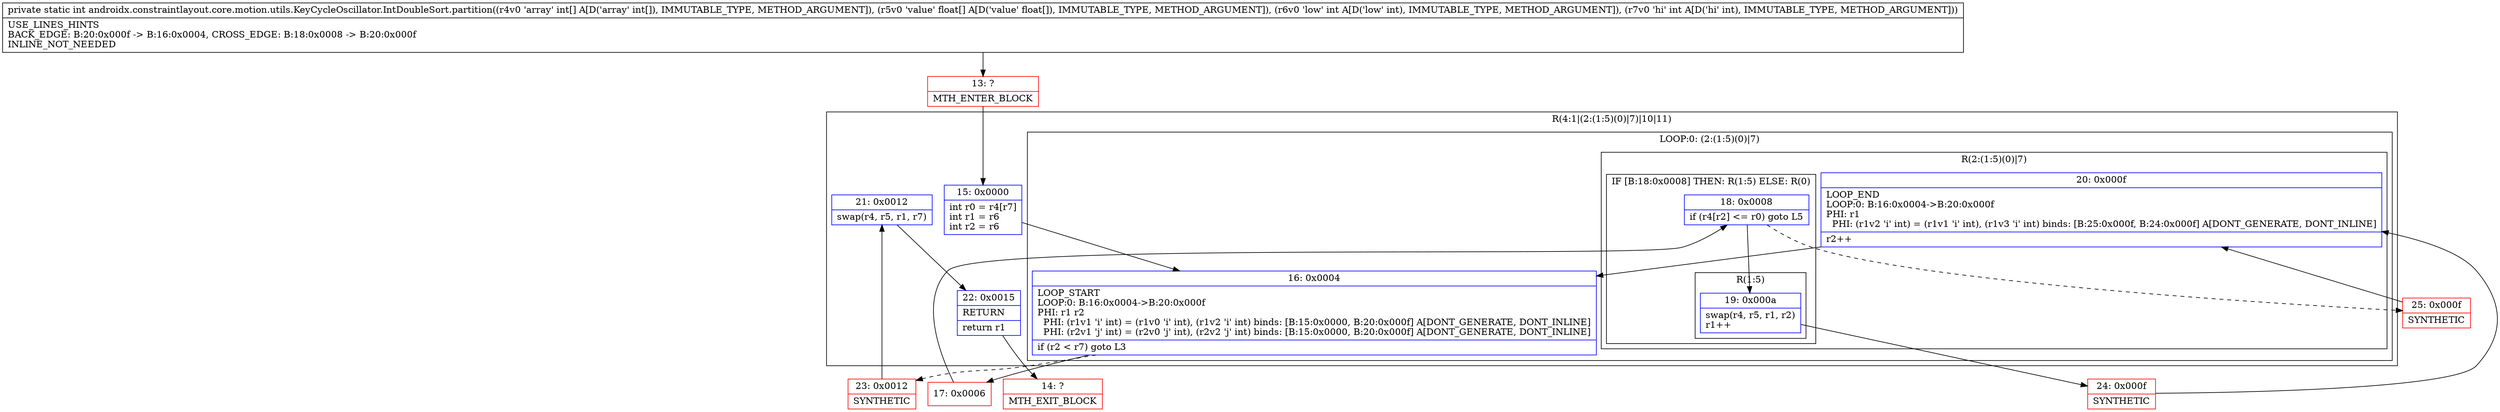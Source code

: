digraph "CFG forandroidx.constraintlayout.core.motion.utils.KeyCycleOscillator.IntDoubleSort.partition([I[FII)I" {
subgraph cluster_Region_229193570 {
label = "R(4:1|(2:(1:5)(0)|7)|10|11)";
node [shape=record,color=blue];
Node_15 [shape=record,label="{15\:\ 0x0000|int r0 = r4[r7]\lint r1 = r6\lint r2 = r6\l}"];
subgraph cluster_LoopRegion_1046139714 {
label = "LOOP:0: (2:(1:5)(0)|7)";
node [shape=record,color=blue];
Node_16 [shape=record,label="{16\:\ 0x0004|LOOP_START\lLOOP:0: B:16:0x0004\-\>B:20:0x000f\lPHI: r1 r2 \l  PHI: (r1v1 'i' int) = (r1v0 'i' int), (r1v2 'i' int) binds: [B:15:0x0000, B:20:0x000f] A[DONT_GENERATE, DONT_INLINE]\l  PHI: (r2v1 'j' int) = (r2v0 'j' int), (r2v2 'j' int) binds: [B:15:0x0000, B:20:0x000f] A[DONT_GENERATE, DONT_INLINE]\l|if (r2 \< r7) goto L3\l}"];
subgraph cluster_Region_2047668684 {
label = "R(2:(1:5)(0)|7)";
node [shape=record,color=blue];
subgraph cluster_IfRegion_1494577467 {
label = "IF [B:18:0x0008] THEN: R(1:5) ELSE: R(0)";
node [shape=record,color=blue];
Node_18 [shape=record,label="{18\:\ 0x0008|if (r4[r2] \<= r0) goto L5\l}"];
subgraph cluster_Region_1291290586 {
label = "R(1:5)";
node [shape=record,color=blue];
Node_19 [shape=record,label="{19\:\ 0x000a|swap(r4, r5, r1, r2)\lr1++\l}"];
}
subgraph cluster_Region_882091076 {
label = "R(0)";
node [shape=record,color=blue];
}
}
Node_20 [shape=record,label="{20\:\ 0x000f|LOOP_END\lLOOP:0: B:16:0x0004\-\>B:20:0x000f\lPHI: r1 \l  PHI: (r1v2 'i' int) = (r1v1 'i' int), (r1v3 'i' int) binds: [B:25:0x000f, B:24:0x000f] A[DONT_GENERATE, DONT_INLINE]\l|r2++\l}"];
}
}
Node_21 [shape=record,label="{21\:\ 0x0012|swap(r4, r5, r1, r7)\l}"];
Node_22 [shape=record,label="{22\:\ 0x0015|RETURN\l|return r1\l}"];
}
Node_13 [shape=record,color=red,label="{13\:\ ?|MTH_ENTER_BLOCK\l}"];
Node_17 [shape=record,color=red,label="{17\:\ 0x0006}"];
Node_24 [shape=record,color=red,label="{24\:\ 0x000f|SYNTHETIC\l}"];
Node_25 [shape=record,color=red,label="{25\:\ 0x000f|SYNTHETIC\l}"];
Node_23 [shape=record,color=red,label="{23\:\ 0x0012|SYNTHETIC\l}"];
Node_14 [shape=record,color=red,label="{14\:\ ?|MTH_EXIT_BLOCK\l}"];
MethodNode[shape=record,label="{private static int androidx.constraintlayout.core.motion.utils.KeyCycleOscillator.IntDoubleSort.partition((r4v0 'array' int[] A[D('array' int[]), IMMUTABLE_TYPE, METHOD_ARGUMENT]), (r5v0 'value' float[] A[D('value' float[]), IMMUTABLE_TYPE, METHOD_ARGUMENT]), (r6v0 'low' int A[D('low' int), IMMUTABLE_TYPE, METHOD_ARGUMENT]), (r7v0 'hi' int A[D('hi' int), IMMUTABLE_TYPE, METHOD_ARGUMENT]))  | USE_LINES_HINTS\lBACK_EDGE: B:20:0x000f \-\> B:16:0x0004, CROSS_EDGE: B:18:0x0008 \-\> B:20:0x000f\lINLINE_NOT_NEEDED\l}"];
MethodNode -> Node_13;Node_15 -> Node_16;
Node_16 -> Node_17;
Node_16 -> Node_23[style=dashed];
Node_18 -> Node_19;
Node_18 -> Node_25[style=dashed];
Node_19 -> Node_24;
Node_20 -> Node_16;
Node_21 -> Node_22;
Node_22 -> Node_14;
Node_13 -> Node_15;
Node_17 -> Node_18;
Node_24 -> Node_20;
Node_25 -> Node_20;
Node_23 -> Node_21;
}

